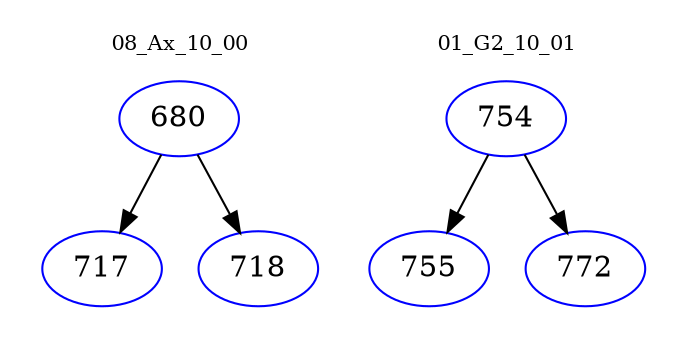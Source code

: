 digraph{
subgraph cluster_0 {
color = white
label = "08_Ax_10_00";
fontsize=10;
T0_680 [label="680", color="blue"]
T0_680 -> T0_717 [color="black"]
T0_717 [label="717", color="blue"]
T0_680 -> T0_718 [color="black"]
T0_718 [label="718", color="blue"]
}
subgraph cluster_1 {
color = white
label = "01_G2_10_01";
fontsize=10;
T1_754 [label="754", color="blue"]
T1_754 -> T1_755 [color="black"]
T1_755 [label="755", color="blue"]
T1_754 -> T1_772 [color="black"]
T1_772 [label="772", color="blue"]
}
}
